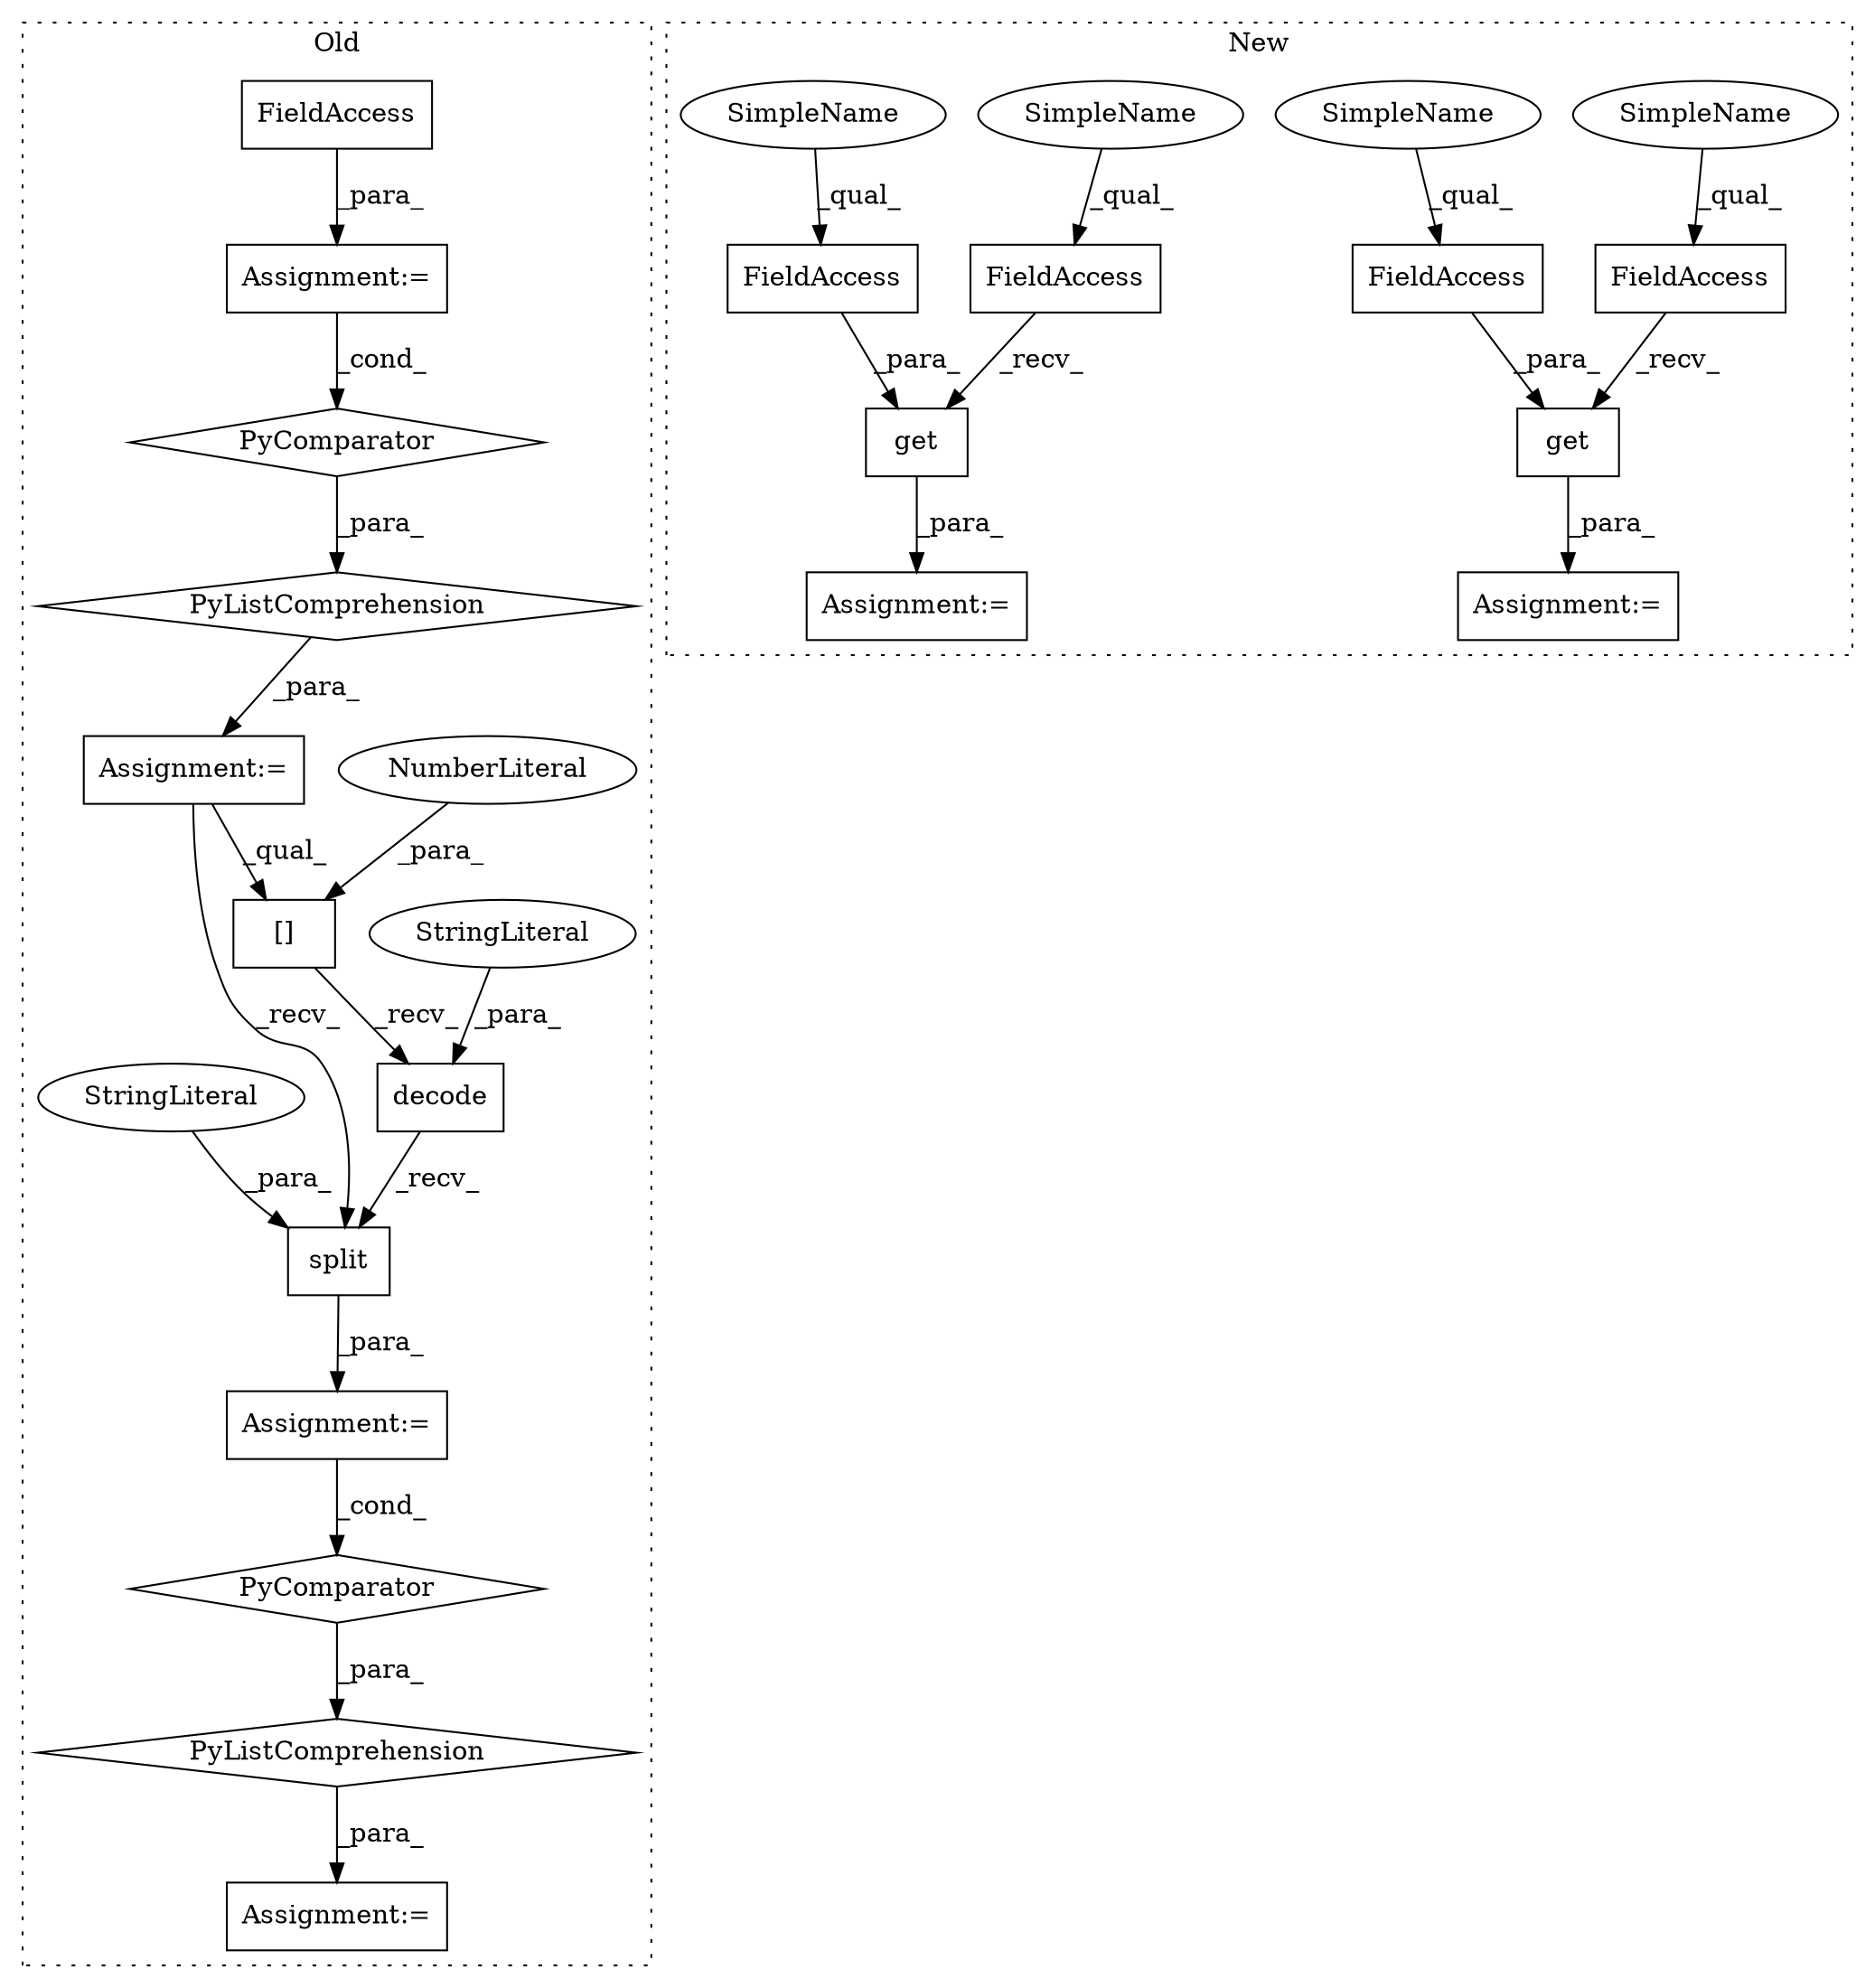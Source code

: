 digraph G {
subgraph cluster0 {
1 [label="decode" a="32" s="81378,81392" l="7,1" shape="box"];
3 [label="StringLiteral" a="45" s="81385" l="7" shape="ellipse"];
4 [label="Assignment:=" a="7" s="81292" l="12" shape="box"];
5 [label="Assignment:=" a="7" s="81363" l="47" shape="box"];
8 [label="[]" a="2" s="81370,81376" l="5,1" shape="box"];
10 [label="NumberLiteral" a="34" s="81375" l="1" shape="ellipse"];
11 [label="PyComparator" a="113" s="81250" l="30" shape="diamond"];
12 [label="split" a="32" s="81394,81404" l="6,1" shape="box"];
13 [label="PyComparator" a="113" s="81363" l="47" shape="diamond"];
17 [label="Assignment:=" a="7" s="81250" l="30" shape="box"];
18 [label="FieldAccess" a="22" s="81257" l="14" shape="box"];
19 [label="StringLiteral" a="45" s="81400" l="4" shape="ellipse"];
21 [label="PyListComprehension" a="109" s="81304" l="114" shape="diamond"];
22 [label="Assignment:=" a="7" s="81179" l="12" shape="box"];
23 [label="PyListComprehension" a="109" s="81191" l="97" shape="diamond"];
label = "Old";
style="dotted";
}
subgraph cluster1 {
2 [label="get" a="32" s="83551,83576" l="4,1" shape="box"];
6 [label="Assignment:=" a="7" s="83533" l="1" shape="box"];
7 [label="FieldAccess" a="22" s="83534" l="16" shape="box"];
9 [label="FieldAccess" a="22" s="83793" l="16" shape="box"];
14 [label="FieldAccess" a="22" s="83814" l="22" shape="box"];
15 [label="FieldAccess" a="22" s="83555" l="21" shape="box"];
16 [label="get" a="32" s="83810,83836" l="4,1" shape="box"];
20 [label="Assignment:=" a="7" s="83792" l="1" shape="box"];
24 [label="SimpleName" a="42" s="83534" l="4" shape="ellipse"];
25 [label="SimpleName" a="42" s="83793" l="4" shape="ellipse"];
26 [label="SimpleName" a="42" s="83814" l="4" shape="ellipse"];
27 [label="SimpleName" a="42" s="83555" l="4" shape="ellipse"];
label = "New";
style="dotted";
}
1 -> 12 [label="_recv_"];
2 -> 6 [label="_para_"];
3 -> 1 [label="_para_"];
5 -> 13 [label="_cond_"];
7 -> 2 [label="_recv_"];
8 -> 1 [label="_recv_"];
9 -> 16 [label="_recv_"];
10 -> 8 [label="_para_"];
11 -> 23 [label="_para_"];
12 -> 5 [label="_para_"];
13 -> 21 [label="_para_"];
14 -> 16 [label="_para_"];
15 -> 2 [label="_para_"];
16 -> 20 [label="_para_"];
17 -> 11 [label="_cond_"];
18 -> 17 [label="_para_"];
19 -> 12 [label="_para_"];
21 -> 4 [label="_para_"];
22 -> 8 [label="_qual_"];
22 -> 12 [label="_recv_"];
23 -> 22 [label="_para_"];
24 -> 7 [label="_qual_"];
25 -> 9 [label="_qual_"];
26 -> 14 [label="_qual_"];
27 -> 15 [label="_qual_"];
}